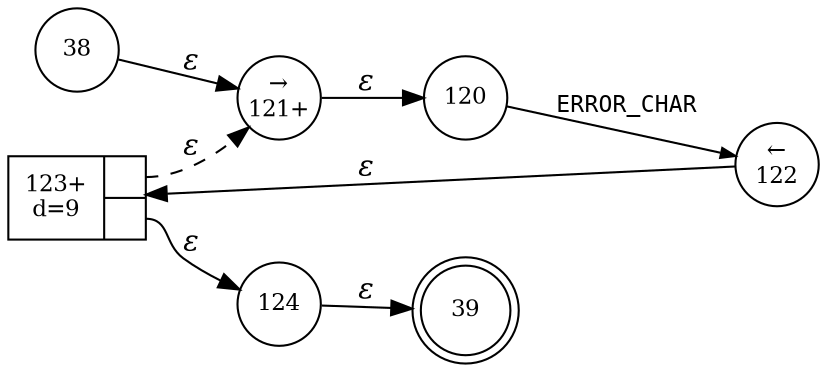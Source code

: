digraph ATN {
rankdir=LR;
s39[fontsize=11, label="39", shape=doublecircle, fixedsize=true, width=.6];
s38[fontsize=11,label="38", shape=circle, fixedsize=true, width=.55, peripheries=1];
s120[fontsize=11,label="120", shape=circle, fixedsize=true, width=.55, peripheries=1];
s121[fontsize=11,label="&rarr;\n121+", shape=circle, fixedsize=true, width=.55, peripheries=1];
s122[fontsize=11,label="&larr;\n122", shape=circle, fixedsize=true, width=.55, peripheries=1];
s123[fontsize=11,label="{123+\nd=9|{<p0>|<p1>}}", shape=record, fixedsize=false, peripheries=1];
s124[fontsize=11,label="124", shape=circle, fixedsize=true, width=.55, peripheries=1];
s38 -> s121 [fontname="Times-Italic", label="&epsilon;"];
s121 -> s120 [fontname="Times-Italic", label="&epsilon;"];
s120 -> s122 [fontsize=11, fontname="Courier", arrowsize=.7, label = "ERROR_CHAR", arrowhead = normal];
s122 -> s123 [fontname="Times-Italic", label="&epsilon;"];
s123:p0 -> s121 [fontname="Times-Italic", label="&epsilon;", style="dashed"];
s123:p1 -> s124 [fontname="Times-Italic", label="&epsilon;"];
s124 -> s39 [fontname="Times-Italic", label="&epsilon;"];
}